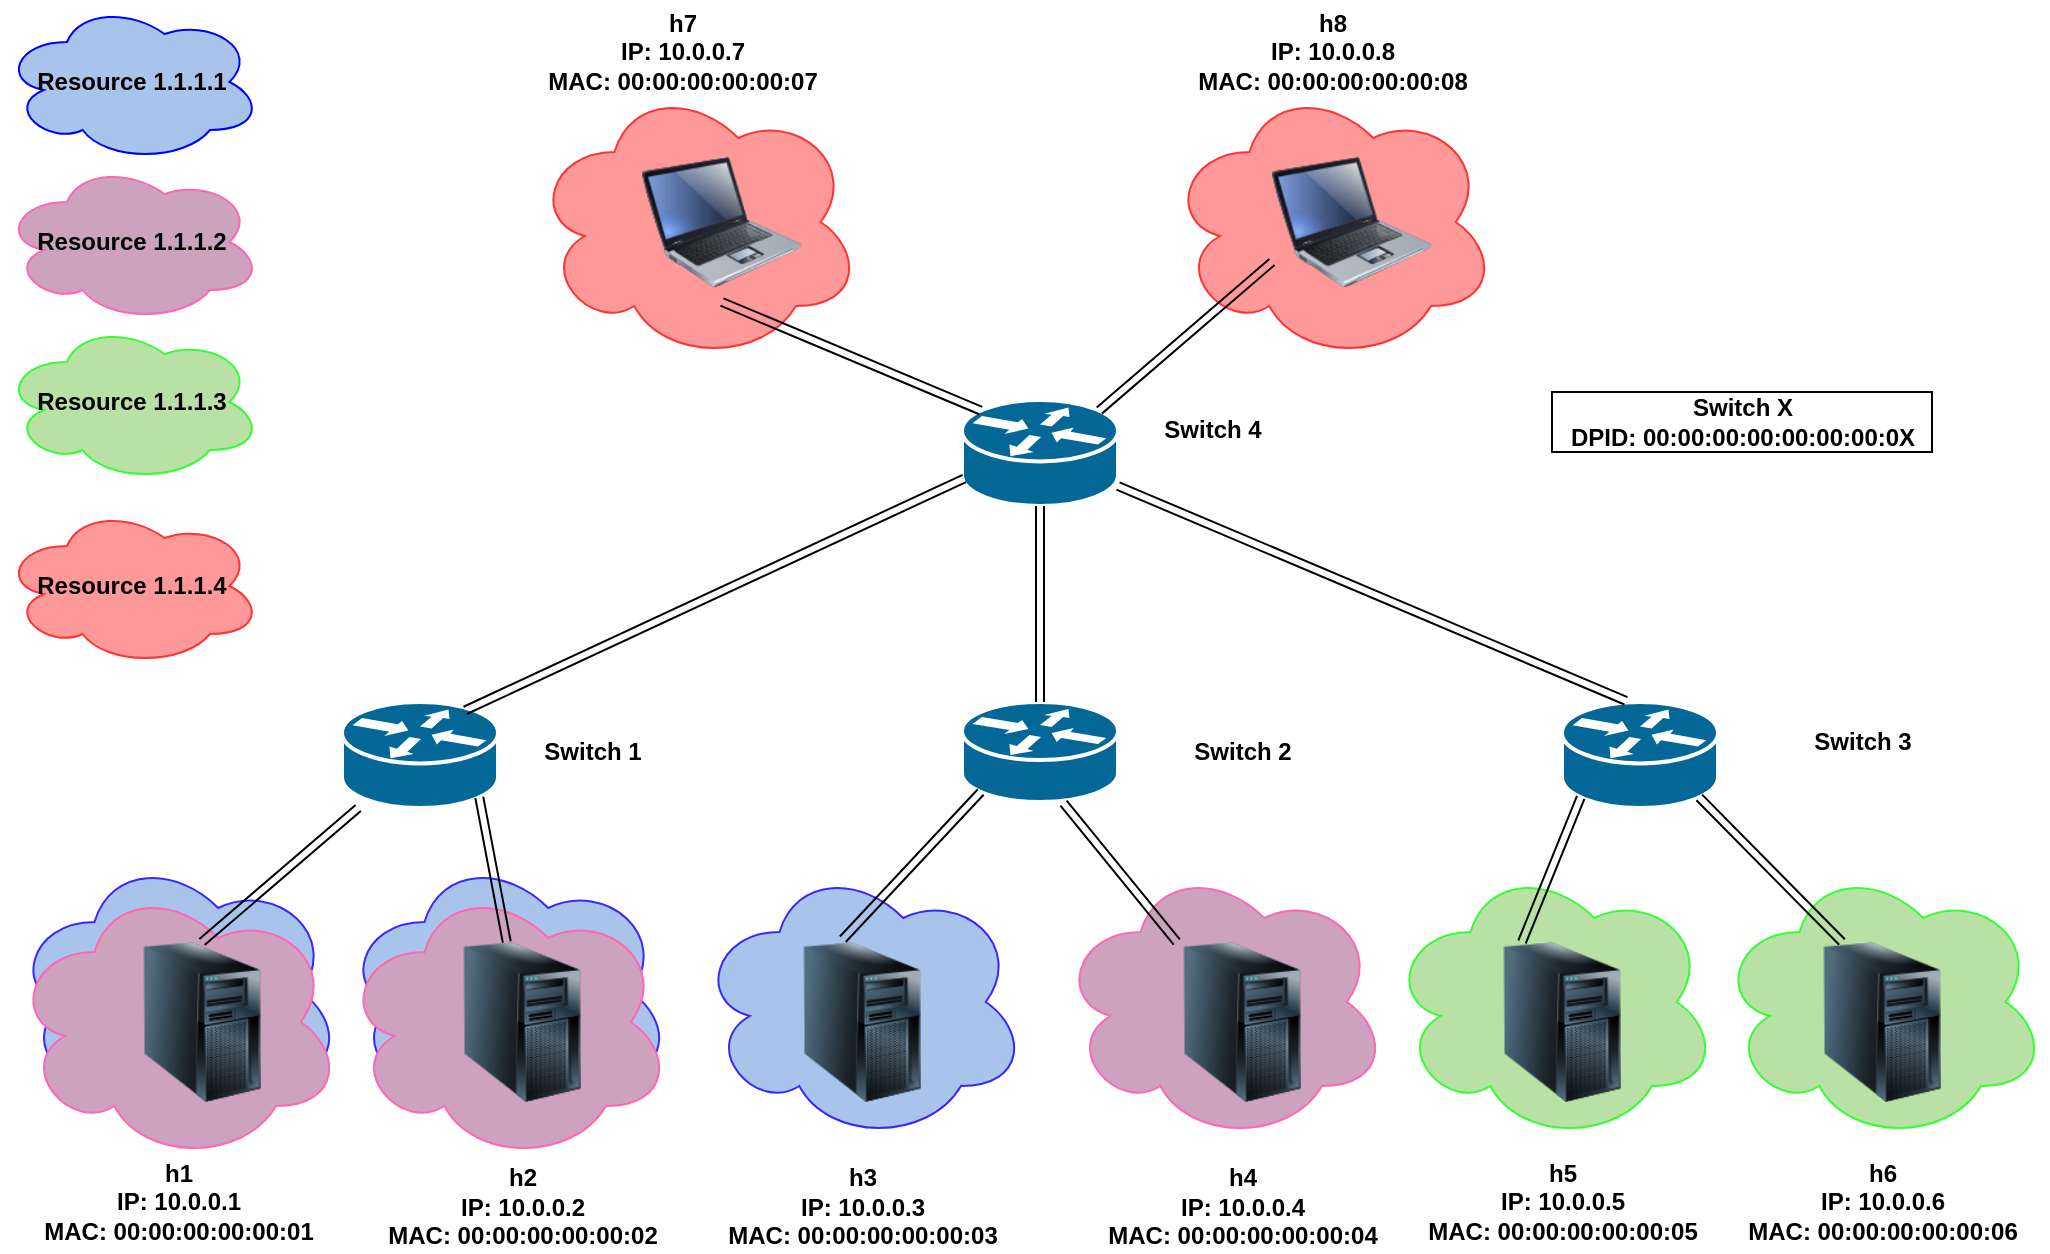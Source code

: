 <mxfile version="17.1.3" type="device"><diagram name="Page-1" id="c37626ed-c26b-45fb-9056-f9ebc6bb27b6"><mxGraphModel dx="1264" dy="527" grid="1" gridSize="10" guides="1" tooltips="1" connect="1" arrows="1" fold="1" page="1" pageScale="1" pageWidth="1100" pageHeight="850" background="none" math="0" shadow="0"><root><mxCell id="0"/><mxCell id="1" parent="0"/><mxCell id="D0oYrPVOyf-UXsPI5s6R-32" value="" style="ellipse;shape=cloud;whiteSpace=wrap;html=1;strokeColor=#3C26FF;fillColor=#A9C4EB;" parent="1" vertex="1"><mxGeometry x="1045" y="625" width="165" height="140" as="geometry"/></mxCell><mxCell id="ar0XItUSrDpXu7p8ylgW-5" value="" style="ellipse;shape=cloud;whiteSpace=wrap;html=1;strokeColor=#FF66B3;fillColor=#CDA2BE;" vertex="1" parent="1"><mxGeometry x="1045" y="640" width="165" height="140" as="geometry"/></mxCell><mxCell id="ar0XItUSrDpXu7p8ylgW-4" value="" style="ellipse;shape=cloud;whiteSpace=wrap;html=1;strokeColor=#3C26FF;fillColor=#A9C4EB;" vertex="1" parent="1"><mxGeometry x="1210" y="625" width="165" height="140" as="geometry"/></mxCell><mxCell id="ar0XItUSrDpXu7p8ylgW-3" value="" style="ellipse;shape=cloud;whiteSpace=wrap;html=1;strokeColor=#FF3333;fillColor=#FF9999;" vertex="1" parent="1"><mxGeometry x="1622.5" y="240" width="165" height="140" as="geometry"/></mxCell><mxCell id="ar0XItUSrDpXu7p8ylgW-2" value="" style="ellipse;shape=cloud;whiteSpace=wrap;html=1;strokeColor=#FF3333;fillColor=#FF9999;" vertex="1" parent="1"><mxGeometry x="1305" y="240" width="165" height="140" as="geometry"/></mxCell><mxCell id="D0oYrPVOyf-UXsPI5s6R-37" value="" style="ellipse;shape=cloud;whiteSpace=wrap;html=1;strokeColor=#33FF33;fillColor=#B9E0A5;" parent="1" vertex="1"><mxGeometry x="1897.5" y="630" width="165" height="140" as="geometry"/></mxCell><mxCell id="D0oYrPVOyf-UXsPI5s6R-36" value="" style="ellipse;shape=cloud;whiteSpace=wrap;html=1;strokeColor=#33FF33;fillColor=#B9E0A5;" parent="1" vertex="1"><mxGeometry x="1733" y="630" width="165" height="140" as="geometry"/></mxCell><mxCell id="D0oYrPVOyf-UXsPI5s6R-35" value="" style="ellipse;shape=cloud;whiteSpace=wrap;html=1;strokeColor=#FF66B3;fillColor=#CDA2BE;" parent="1" vertex="1"><mxGeometry x="1568" y="630" width="165" height="140" as="geometry"/></mxCell><mxCell id="D0oYrPVOyf-UXsPI5s6R-34" value="" style="ellipse;shape=cloud;whiteSpace=wrap;html=1;strokeColor=#3C26FF;fillColor=#A9C4EB;" parent="1" vertex="1"><mxGeometry x="1387.5" y="630" width="165" height="140" as="geometry"/></mxCell><mxCell id="D0oYrPVOyf-UXsPI5s6R-33" value="" style="ellipse;shape=cloud;whiteSpace=wrap;html=1;strokeColor=#FF66B3;fillColor=#CDA2BE;" parent="1" vertex="1"><mxGeometry x="1210" y="640" width="165" height="140" as="geometry"/></mxCell><mxCell id="1c7a67bf8fd3230f-46" value="" style="shape=mxgraph.cisco.routers.router;html=1;dashed=0;fillColor=#036897;strokeColor=#ffffff;strokeWidth=2;verticalLabelPosition=bottom;verticalAlign=top;rounded=0;shadow=0;comic=0;fontFamily=Verdana;fontSize=12;" parent="1" vertex="1"><mxGeometry x="1210" y="550" width="78" height="53" as="geometry"/></mxCell><mxCell id="1c7a67bf8fd3230f-47" value="" style="shape=mxgraph.cisco.routers.router;html=1;dashed=0;fillColor=#036897;strokeColor=#ffffff;strokeWidth=2;verticalLabelPosition=bottom;verticalAlign=top;rounded=0;shadow=0;comic=0;fontFamily=Verdana;fontSize=12;" parent="1" vertex="1"><mxGeometry x="1520" y="399" width="78" height="53" as="geometry"/></mxCell><mxCell id="1c7a67bf8fd3230f-48" value="" style="shape=mxgraph.cisco.routers.router;html=1;dashed=0;fillColor=#036897;strokeColor=#ffffff;strokeWidth=2;verticalLabelPosition=bottom;verticalAlign=top;rounded=0;shadow=0;comic=0;fontFamily=Verdana;fontSize=12;" parent="1" vertex="1"><mxGeometry x="1520" y="550" width="78" height="50" as="geometry"/></mxCell><mxCell id="D0oYrPVOyf-UXsPI5s6R-2" value="" style="shape=mxgraph.cisco.routers.router;html=1;dashed=0;fillColor=#036897;strokeColor=#ffffff;strokeWidth=2;verticalLabelPosition=bottom;verticalAlign=top;rounded=0;shadow=0;comic=0;fontFamily=Verdana;fontSize=12;" parent="1" vertex="1"><mxGeometry x="1820" y="550" width="78" height="53" as="geometry"/></mxCell><mxCell id="D0oYrPVOyf-UXsPI5s6R-3" value="" style="image;html=1;image=img/lib/clip_art/computers/Laptop_128x128.png" parent="1" vertex="1"><mxGeometry x="1360" y="270" width="80" height="80" as="geometry"/></mxCell><mxCell id="D0oYrPVOyf-UXsPI5s6R-4" value="" style="image;html=1;image=img/lib/clip_art/computers/Laptop_128x128.png" parent="1" vertex="1"><mxGeometry x="1675" y="270" width="80" height="80" as="geometry"/></mxCell><mxCell id="D0oYrPVOyf-UXsPI5s6R-5" value="" style="image;html=1;image=img/lib/clip_art/computers/Server_Tower_128x128.png;strokeColor=#FF0000;" parent="1" vertex="1"><mxGeometry x="1100" y="670" width="80" height="80" as="geometry"/></mxCell><mxCell id="D0oYrPVOyf-UXsPI5s6R-6" value="" style="image;html=1;image=img/lib/clip_art/computers/Server_Tower_128x128.png" parent="1" vertex="1"><mxGeometry x="1430" y="670" width="80" height="80" as="geometry"/></mxCell><mxCell id="D0oYrPVOyf-UXsPI5s6R-7" value="" style="image;html=1;image=img/lib/clip_art/computers/Server_Tower_128x128.png" parent="1" vertex="1"><mxGeometry x="1620" y="670" width="80" height="80" as="geometry"/></mxCell><mxCell id="D0oYrPVOyf-UXsPI5s6R-8" value="" style="image;html=1;image=img/lib/clip_art/computers/Server_Tower_128x128.png" parent="1" vertex="1"><mxGeometry x="1780" y="670" width="80" height="80" as="geometry"/></mxCell><mxCell id="D0oYrPVOyf-UXsPI5s6R-9" value="" style="image;html=1;image=img/lib/clip_art/computers/Server_Tower_128x128.png" parent="1" vertex="1"><mxGeometry x="1940" y="670" width="80" height="80" as="geometry"/></mxCell><mxCell id="D0oYrPVOyf-UXsPI5s6R-10" value="" style="image;html=1;image=img/lib/clip_art/computers/Server_Tower_128x128.png" parent="1" vertex="1"><mxGeometry x="1260" y="670" width="80" height="80" as="geometry"/></mxCell><mxCell id="D0oYrPVOyf-UXsPI5s6R-14" value="&lt;b&gt;h1&lt;br&gt;IP: 10.0.0.1&lt;br&gt;MAC: 00:00:00:00:00:01&lt;/b&gt;" style="text;html=1;align=center;verticalAlign=middle;resizable=0;points=[];autosize=1;strokeColor=none;fillColor=none;" parent="1" vertex="1"><mxGeometry x="1052.5" y="775" width="150" height="50" as="geometry"/></mxCell><mxCell id="D0oYrPVOyf-UXsPI5s6R-15" value="&lt;b&gt;&lt;br&gt;h2&lt;br&gt;IP: 10.0.0.2&lt;br&gt;MAC: 00:00:00:00:00:02&lt;/b&gt;" style="text;html=1;align=center;verticalAlign=middle;resizable=0;points=[];autosize=1;strokeColor=none;fillColor=none;" parent="1" vertex="1"><mxGeometry x="1225" y="765" width="150" height="60" as="geometry"/></mxCell><mxCell id="D0oYrPVOyf-UXsPI5s6R-16" value="&lt;b&gt;&lt;br&gt;h3&lt;br&gt;IP: 10.0.0.3&lt;br&gt;MAC: 00:00:00:00:00:03&lt;/b&gt;" style="text;html=1;align=center;verticalAlign=middle;resizable=0;points=[];autosize=1;strokeColor=none;fillColor=none;" parent="1" vertex="1"><mxGeometry x="1395" y="765" width="150" height="60" as="geometry"/></mxCell><mxCell id="D0oYrPVOyf-UXsPI5s6R-17" value="&lt;b&gt;&lt;br&gt;h4&lt;br&gt;IP: 10.0.0.4&lt;br&gt;MAC: 00:00:00:00:00:04&lt;/b&gt;" style="text;html=1;align=center;verticalAlign=middle;resizable=0;points=[];autosize=1;strokeColor=none;fillColor=none;" parent="1" vertex="1"><mxGeometry x="1585" y="765" width="150" height="60" as="geometry"/></mxCell><mxCell id="D0oYrPVOyf-UXsPI5s6R-18" value="&lt;b&gt;h5&lt;br&gt;IP: 10.0.0.5&lt;br&gt;MAC: 00:00:00:00:00:05&lt;/b&gt;" style="text;html=1;align=center;verticalAlign=middle;resizable=0;points=[];autosize=1;strokeColor=none;fillColor=none;" parent="1" vertex="1"><mxGeometry x="1745" y="775" width="150" height="50" as="geometry"/></mxCell><mxCell id="D0oYrPVOyf-UXsPI5s6R-19" value="&lt;b&gt;h6&lt;br&gt;IP: 10.0.0.6&lt;br&gt;MAC: 00:00:00:00:00:06&lt;/b&gt;" style="text;html=1;align=center;verticalAlign=middle;resizable=0;points=[];autosize=1;strokeColor=none;fillColor=none;" parent="1" vertex="1"><mxGeometry x="1905" y="775" width="150" height="50" as="geometry"/></mxCell><mxCell id="D0oYrPVOyf-UXsPI5s6R-20" value="&lt;b&gt;h7&lt;br&gt;IP: 10.0.0.7&lt;br&gt;MAC: 00:00:00:00:00:07&lt;/b&gt;" style="text;html=1;align=center;verticalAlign=middle;resizable=0;points=[];autosize=1;strokeColor=none;fillColor=none;" parent="1" vertex="1"><mxGeometry x="1305" y="200" width="150" height="50" as="geometry"/></mxCell><mxCell id="D0oYrPVOyf-UXsPI5s6R-21" value="&lt;b&gt;h8&lt;br&gt;IP: 10.0.0.8&lt;br&gt;MAC: 00:00:00:00:00:08&lt;/b&gt;" style="text;html=1;align=center;verticalAlign=middle;resizable=0;points=[];autosize=1;strokeColor=none;fillColor=none;" parent="1" vertex="1"><mxGeometry x="1630" y="200" width="150" height="50" as="geometry"/></mxCell><mxCell id="D0oYrPVOyf-UXsPI5s6R-30" value="&lt;b&gt;Switch X&lt;br&gt;DPID: 00:00:00:00:00:00:00:0X&lt;/b&gt;" style="text;html=1;align=center;verticalAlign=middle;resizable=0;points=[];autosize=1;strokeColor=#000000;fillColor=none;" parent="1" vertex="1"><mxGeometry x="1815" y="395" width="190" height="30" as="geometry"/></mxCell><mxCell id="D0oYrPVOyf-UXsPI5s6R-38" value="" style="shape=link;html=1;rounded=0;entryX=0.015;entryY=0.74;entryDx=0;entryDy=0;entryPerimeter=0;exitX=0.79;exitY=0.079;exitDx=0;exitDy=0;exitPerimeter=0;" parent="1" source="1c7a67bf8fd3230f-46" target="1c7a67bf8fd3230f-47" edge="1"><mxGeometry width="100" relative="1" as="geometry"><mxPoint x="1640" y="490" as="sourcePoint"/><mxPoint x="1740" y="490" as="targetPoint"/></mxGeometry></mxCell><mxCell id="D0oYrPVOyf-UXsPI5s6R-39" value="" style="shape=link;html=1;rounded=0;exitX=0.5;exitY=1;exitDx=0;exitDy=0;exitPerimeter=0;entryX=0.5;entryY=0;entryDx=0;entryDy=0;entryPerimeter=0;" parent="1" source="1c7a67bf8fd3230f-47" target="1c7a67bf8fd3230f-48" edge="1"><mxGeometry width="100" relative="1" as="geometry"><mxPoint x="1640" y="490" as="sourcePoint"/><mxPoint x="1740" y="490" as="targetPoint"/></mxGeometry></mxCell><mxCell id="D0oYrPVOyf-UXsPI5s6R-40" value="" style="shape=link;html=1;rounded=0;entryX=0.41;entryY=-0.011;entryDx=0;entryDy=0;entryPerimeter=0;" parent="1" source="1c7a67bf8fd3230f-47" target="D0oYrPVOyf-UXsPI5s6R-2" edge="1"><mxGeometry width="100" relative="1" as="geometry"><mxPoint x="1640" y="490" as="sourcePoint"/><mxPoint x="1740" y="490" as="targetPoint"/></mxGeometry></mxCell><mxCell id="D0oYrPVOyf-UXsPI5s6R-41" value="" style="shape=link;html=1;rounded=0;entryX=0.5;entryY=0;entryDx=0;entryDy=0;" parent="1" source="1c7a67bf8fd3230f-46" target="D0oYrPVOyf-UXsPI5s6R-5" edge="1"><mxGeometry width="100" relative="1" as="geometry"><mxPoint x="1640" y="490" as="sourcePoint"/><mxPoint x="1180" y="670" as="targetPoint"/></mxGeometry></mxCell><mxCell id="D0oYrPVOyf-UXsPI5s6R-42" value="" style="shape=link;html=1;rounded=0;exitX=0.88;exitY=0.9;exitDx=0;exitDy=0;exitPerimeter=0;" parent="1" source="1c7a67bf8fd3230f-46" target="D0oYrPVOyf-UXsPI5s6R-10" edge="1"><mxGeometry width="100" relative="1" as="geometry"><mxPoint x="1640" y="490" as="sourcePoint"/><mxPoint x="1740" y="490" as="targetPoint"/></mxGeometry></mxCell><mxCell id="D0oYrPVOyf-UXsPI5s6R-43" value="" style="shape=link;html=1;rounded=0;exitX=0.12;exitY=0.9;exitDx=0;exitDy=0;exitPerimeter=0;entryX=0.25;entryY=0;entryDx=0;entryDy=0;" parent="1" source="D0oYrPVOyf-UXsPI5s6R-2" target="D0oYrPVOyf-UXsPI5s6R-8" edge="1"><mxGeometry width="100" relative="1" as="geometry"><mxPoint x="1640" y="490" as="sourcePoint"/><mxPoint x="1740" y="490" as="targetPoint"/></mxGeometry></mxCell><mxCell id="D0oYrPVOyf-UXsPI5s6R-44" value="" style="shape=link;html=1;rounded=0;entryX=0.12;entryY=0.9;entryDx=0;entryDy=0;entryPerimeter=0;exitX=0.38;exitY=-0.017;exitDx=0;exitDy=0;exitPerimeter=0;" parent="1" source="D0oYrPVOyf-UXsPI5s6R-6" target="1c7a67bf8fd3230f-48" edge="1"><mxGeometry width="100" relative="1" as="geometry"><mxPoint x="1640" y="490" as="sourcePoint"/><mxPoint x="1740" y="490" as="targetPoint"/></mxGeometry></mxCell><mxCell id="D0oYrPVOyf-UXsPI5s6R-45" value="" style="shape=link;html=1;rounded=0;exitX=0.651;exitY=1.012;exitDx=0;exitDy=0;exitPerimeter=0;" parent="1" source="1c7a67bf8fd3230f-48" target="D0oYrPVOyf-UXsPI5s6R-7" edge="1"><mxGeometry width="100" relative="1" as="geometry"><mxPoint x="1640" y="490" as="sourcePoint"/><mxPoint x="1740" y="490" as="targetPoint"/></mxGeometry></mxCell><mxCell id="D0oYrPVOyf-UXsPI5s6R-46" value="" style="shape=link;html=1;rounded=0;entryX=0.88;entryY=0.9;entryDx=0;entryDy=0;entryPerimeter=0;" parent="1" target="D0oYrPVOyf-UXsPI5s6R-2" edge="1"><mxGeometry width="100" relative="1" as="geometry"><mxPoint x="1960" y="670" as="sourcePoint"/><mxPoint x="1740" y="490" as="targetPoint"/></mxGeometry></mxCell><mxCell id="D0oYrPVOyf-UXsPI5s6R-52" value="" style="shape=link;html=1;rounded=0;entryX=0.12;entryY=0.1;entryDx=0;entryDy=0;entryPerimeter=0;exitX=0.5;exitY=1;exitDx=0;exitDy=0;" parent="1" source="D0oYrPVOyf-UXsPI5s6R-3" target="1c7a67bf8fd3230f-47" edge="1"><mxGeometry width="100" relative="1" as="geometry"><mxPoint x="1650" y="510" as="sourcePoint"/><mxPoint x="1750" y="510" as="targetPoint"/></mxGeometry></mxCell><mxCell id="D0oYrPVOyf-UXsPI5s6R-53" value="" style="shape=link;html=1;rounded=0;exitX=0.88;exitY=0.1;exitDx=0;exitDy=0;exitPerimeter=0;entryX=0;entryY=0.75;entryDx=0;entryDy=0;" parent="1" source="1c7a67bf8fd3230f-47" target="D0oYrPVOyf-UXsPI5s6R-4" edge="1"><mxGeometry width="100" relative="1" as="geometry"><mxPoint x="1650" y="510" as="sourcePoint"/><mxPoint x="1750" y="510" as="targetPoint"/></mxGeometry></mxCell><mxCell id="D0oYrPVOyf-UXsPI5s6R-54" value="&lt;b&gt;Switch 1&lt;/b&gt;" style="text;html=1;align=center;verticalAlign=middle;resizable=0;points=[];autosize=1;strokeColor=none;fillColor=none;" parent="1" vertex="1"><mxGeometry x="1305" y="565" width="60" height="20" as="geometry"/></mxCell><mxCell id="D0oYrPVOyf-UXsPI5s6R-55" value="&lt;b&gt;Switch 2&lt;/b&gt;" style="text;html=1;align=center;verticalAlign=middle;resizable=0;points=[];autosize=1;strokeColor=none;fillColor=none;" parent="1" vertex="1"><mxGeometry x="1630" y="565" width="60" height="20" as="geometry"/></mxCell><mxCell id="D0oYrPVOyf-UXsPI5s6R-56" value="&lt;b&gt;Switch 3&lt;/b&gt;" style="text;html=1;align=center;verticalAlign=middle;resizable=0;points=[];autosize=1;strokeColor=none;fillColor=none;" parent="1" vertex="1"><mxGeometry x="1940" y="560" width="60" height="20" as="geometry"/></mxCell><mxCell id="D0oYrPVOyf-UXsPI5s6R-57" value="&lt;b&gt;Switch 4&lt;/b&gt;" style="text;html=1;align=center;verticalAlign=middle;resizable=0;points=[];autosize=1;strokeColor=none;fillColor=none;" parent="1" vertex="1"><mxGeometry x="1615" y="404" width="60" height="20" as="geometry"/></mxCell><mxCell id="D0oYrPVOyf-UXsPI5s6R-59" value="&lt;b&gt;Resource 1.1.1.1&lt;/b&gt;" style="ellipse;shape=cloud;whiteSpace=wrap;html=1;strokeColor=#0000FF;fillColor=#A9C4EB;" parent="1" vertex="1"><mxGeometry x="1040" y="200" width="130" height="80" as="geometry"/></mxCell><mxCell id="D0oYrPVOyf-UXsPI5s6R-60" value="&lt;b&gt;Resource 1.1.1.3&lt;/b&gt;" style="ellipse;shape=cloud;whiteSpace=wrap;html=1;strokeColor=#33FF33;fillColor=#B9E0A5;" parent="1" vertex="1"><mxGeometry x="1040" y="360" width="130" height="80" as="geometry"/></mxCell><mxCell id="D0oYrPVOyf-UXsPI5s6R-61" value="&lt;b&gt;Resource 1.1.1.2&lt;/b&gt;" style="ellipse;shape=cloud;whiteSpace=wrap;html=1;strokeColor=#FF66B3;fillColor=#CDA2BE;" parent="1" vertex="1"><mxGeometry x="1040" y="280" width="130" height="80" as="geometry"/></mxCell><mxCell id="ar0XItUSrDpXu7p8ylgW-1" value="&lt;b&gt;Resource 1.1.1.4&lt;/b&gt;" style="ellipse;shape=cloud;whiteSpace=wrap;html=1;strokeColor=#FF3333;fillColor=#FF9999;" vertex="1" parent="1"><mxGeometry x="1040" y="452" width="130" height="80" as="geometry"/></mxCell></root></mxGraphModel></diagram></mxfile>